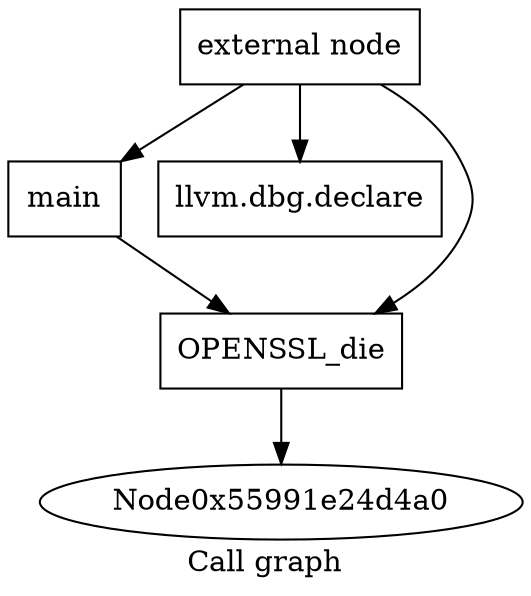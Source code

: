 digraph "Call graph" {
	label="Call graph";

	Node0x55991e24d470 [shape=record,label="{external node}"];
	Node0x55991e24d470 -> Node0x55991e24d510;
	Node0x55991e24d470 -> Node0x55991e24d650;
	Node0x55991e24d470 -> Node0x55991e24d5b0;
	Node0x55991e24d510 [shape=record,label="{main}"];
	Node0x55991e24d510 -> Node0x55991e24d5b0;
	Node0x55991e24d650 [shape=record,label="{llvm.dbg.declare}"];
	Node0x55991e24d5b0 [shape=record,label="{OPENSSL_die}"];
	Node0x55991e24d5b0 -> Node0x55991e24d4a0;
}
